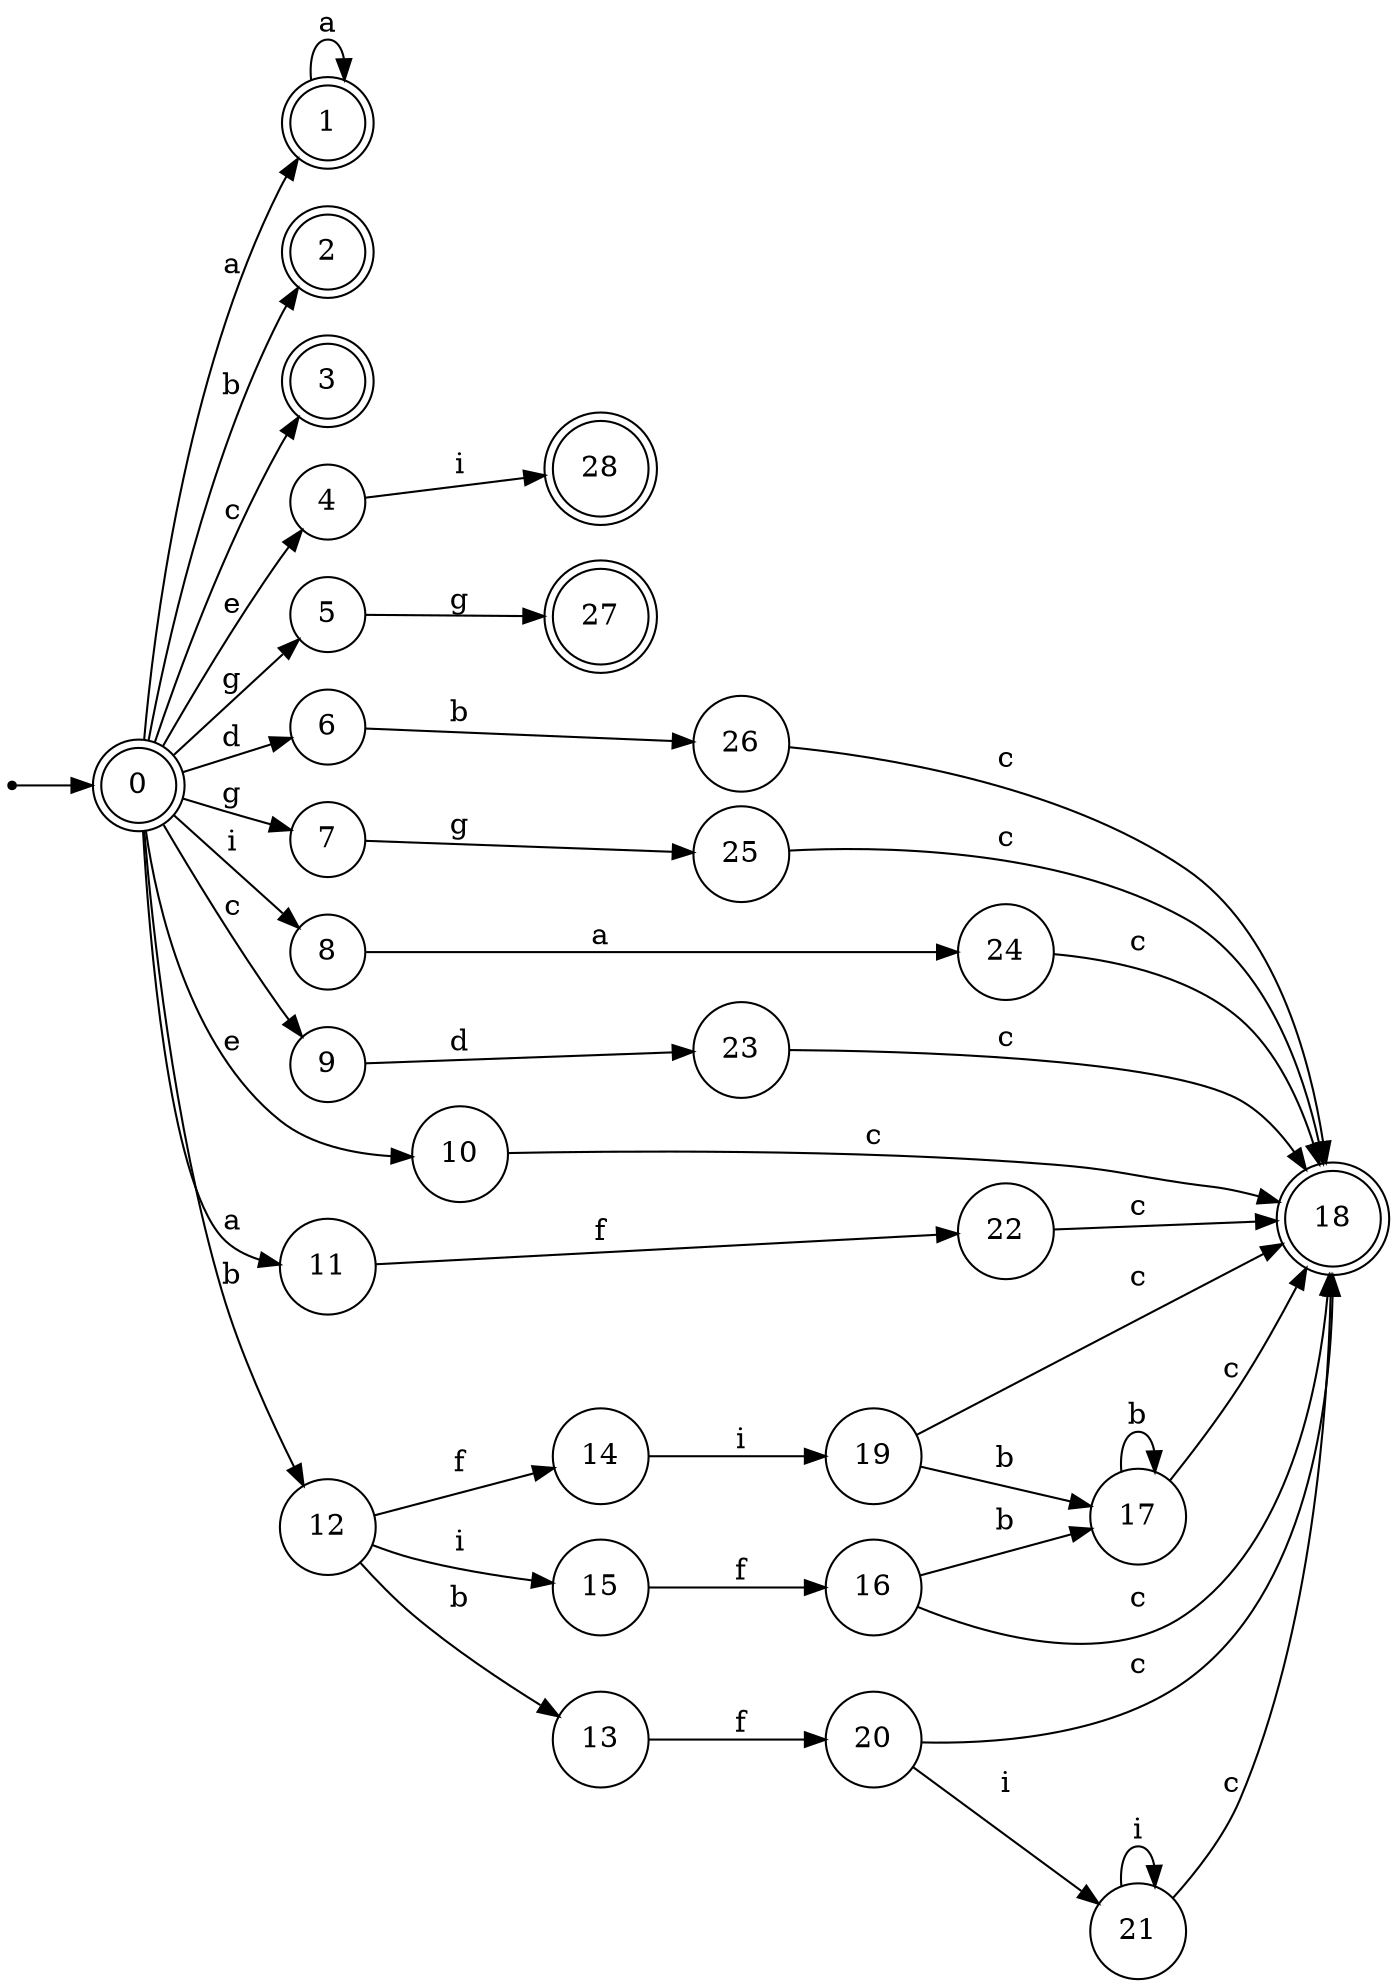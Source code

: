 digraph finite_state_machine {
rankdir=LR;
size="20,20";
node [shape = point]; "dummy0"
node [shape = doublecircle]; "0";"dummy0" -> "0";
node [shape = doublecircle]; "1";node [shape = doublecircle]; "2";node [shape = doublecircle]; "3";node [shape = circle]; "4";
node [shape = circle]; "5";
node [shape = circle]; "6";
node [shape = circle]; "7";
node [shape = circle]; "8";
node [shape = circle]; "9";
node [shape = circle]; "10";
node [shape = circle]; "11";
node [shape = circle]; "12";
node [shape = circle]; "13";
node [shape = circle]; "14";
node [shape = circle]; "15";
node [shape = circle]; "16";
node [shape = circle]; "17";
node [shape = doublecircle]; "18";node [shape = circle]; "19";
node [shape = circle]; "20";
node [shape = circle]; "21";
node [shape = circle]; "22";
node [shape = circle]; "23";
node [shape = circle]; "24";
node [shape = circle]; "25";
node [shape = circle]; "26";
node [shape = doublecircle]; "27";node [shape = doublecircle]; "28";"0" -> "1" [label = "a"];
 "0" -> "11" [label = "a"];
 "0" -> "2" [label = "b"];
 "0" -> "12" [label = "b"];
 "0" -> "9" [label = "c"];
 "0" -> "3" [label = "c"];
 "0" -> "10" [label = "e"];
 "0" -> "4" [label = "e"];
 "0" -> "5" [label = "g"];
 "0" -> "7" [label = "g"];
 "0" -> "6" [label = "d"];
 "0" -> "8" [label = "i"];
 "12" -> "13" [label = "b"];
 "12" -> "14" [label = "f"];
 "12" -> "15" [label = "i"];
 "15" -> "16" [label = "f"];
 "16" -> "17" [label = "b"];
 "16" -> "18" [label = "c"];
 "17" -> "17" [label = "b"];
 "17" -> "18" [label = "c"];
 "14" -> "19" [label = "i"];
 "19" -> "17" [label = "b"];
 "19" -> "18" [label = "c"];
 "13" -> "20" [label = "f"];
 "20" -> "21" [label = "i"];
 "20" -> "18" [label = "c"];
 "21" -> "21" [label = "i"];
 "21" -> "18" [label = "c"];
 "11" -> "22" [label = "f"];
 "22" -> "18" [label = "c"];
 "10" -> "18" [label = "c"];
 "9" -> "23" [label = "d"];
 "23" -> "18" [label = "c"];
 "8" -> "24" [label = "a"];
 "24" -> "18" [label = "c"];
 "7" -> "25" [label = "g"];
 "25" -> "18" [label = "c"];
 "6" -> "26" [label = "b"];
 "26" -> "18" [label = "c"];
 "5" -> "27" [label = "g"];
 "4" -> "28" [label = "i"];
 "1" -> "1" [label = "a"];
 }
